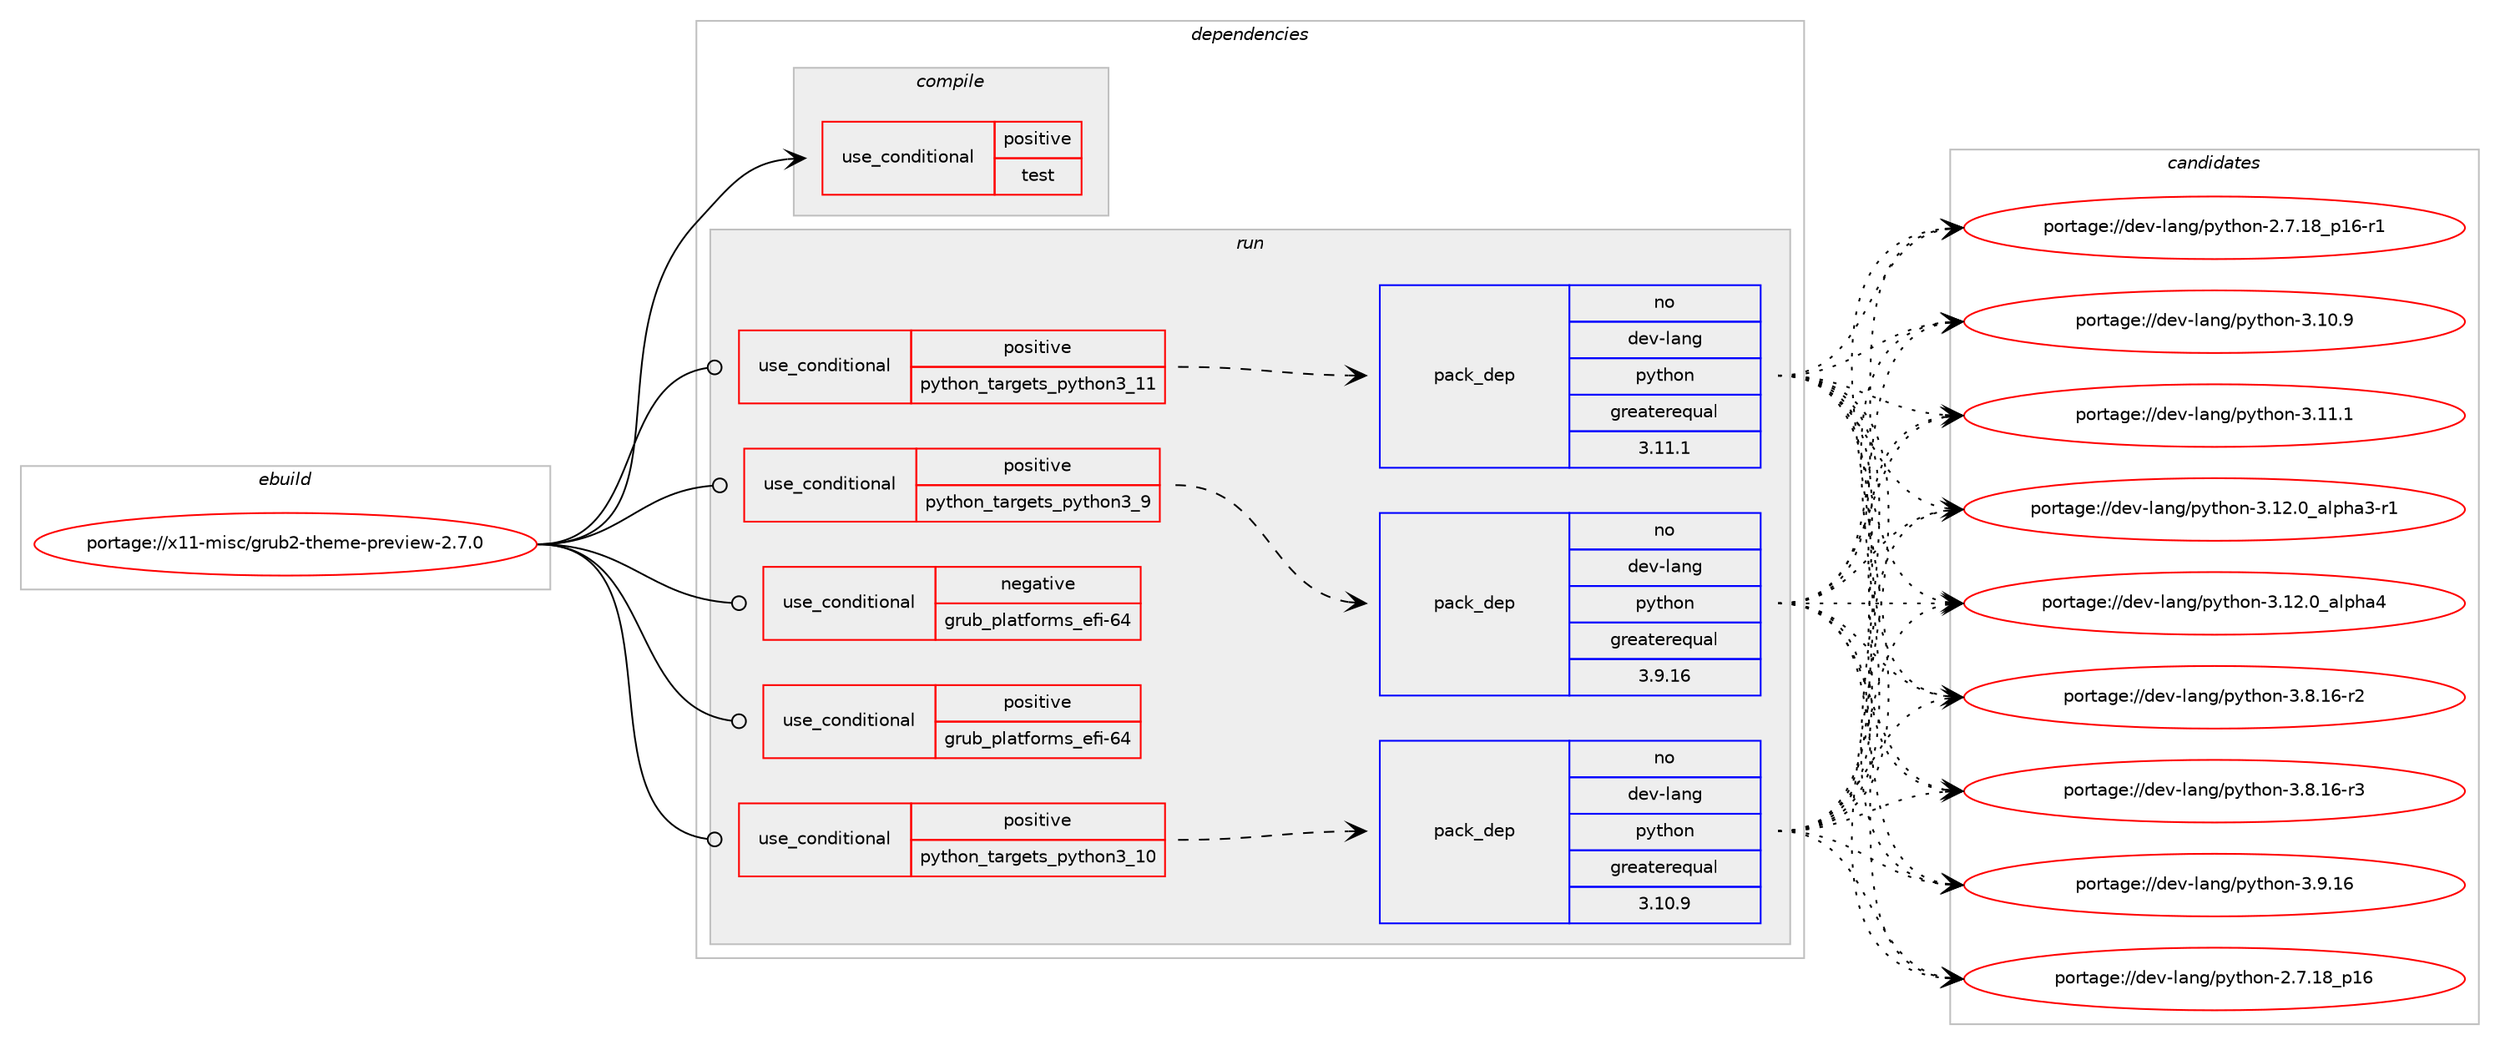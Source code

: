 digraph prolog {

# *************
# Graph options
# *************

newrank=true;
concentrate=true;
compound=true;
graph [rankdir=LR,fontname=Helvetica,fontsize=10,ranksep=1.5];#, ranksep=2.5, nodesep=0.2];
edge  [arrowhead=vee];
node  [fontname=Helvetica,fontsize=10];

# **********
# The ebuild
# **********

subgraph cluster_leftcol {
color=gray;
rank=same;
label=<<i>ebuild</i>>;
id [label="portage://x11-misc/grub2-theme-preview-2.7.0", color=red, width=4, href="../x11-misc/grub2-theme-preview-2.7.0.svg"];
}

# ****************
# The dependencies
# ****************

subgraph cluster_midcol {
color=gray;
label=<<i>dependencies</i>>;
subgraph cluster_compile {
fillcolor="#eeeeee";
style=filled;
label=<<i>compile</i>>;
subgraph cond5839 {
dependency9339 [label=<<TABLE BORDER="0" CELLBORDER="1" CELLSPACING="0" CELLPADDING="4"><TR><TD ROWSPAN="3" CELLPADDING="10">use_conditional</TD></TR><TR><TD>positive</TD></TR><TR><TD>test</TD></TR></TABLE>>, shape=none, color=red];
# *** BEGIN UNKNOWN DEPENDENCY TYPE (TODO) ***
# dependency9339 -> package_dependency(portage://x11-misc/grub2-theme-preview-2.7.0,install,no,dev-python,parameterized,none,[,,],[],[use(optenable(python_targets_python3_9),negative),use(optenable(python_targets_python3_10),negative),use(optenable(python_targets_python3_11),negative)])
# *** END UNKNOWN DEPENDENCY TYPE (TODO) ***

}
id:e -> dependency9339:w [weight=20,style="solid",arrowhead="vee"];
}
subgraph cluster_compileandrun {
fillcolor="#eeeeee";
style=filled;
label=<<i>compile and run</i>>;
}
subgraph cluster_run {
fillcolor="#eeeeee";
style=filled;
label=<<i>run</i>>;
subgraph cond5840 {
dependency9340 [label=<<TABLE BORDER="0" CELLBORDER="1" CELLSPACING="0" CELLPADDING="4"><TR><TD ROWSPAN="3" CELLPADDING="10">use_conditional</TD></TR><TR><TD>negative</TD></TR><TR><TD>grub_platforms_efi-64</TD></TR></TABLE>>, shape=none, color=red];
# *** BEGIN UNKNOWN DEPENDENCY TYPE (TODO) ***
# dependency9340 -> package_dependency(portage://x11-misc/grub2-theme-preview-2.7.0,run,no,sys-boot,grub,none,[,,],[slot(2)],[use(enable(grub_platforms_pc),none)])
# *** END UNKNOWN DEPENDENCY TYPE (TODO) ***

}
id:e -> dependency9340:w [weight=20,style="solid",arrowhead="odot"];
subgraph cond5841 {
dependency9341 [label=<<TABLE BORDER="0" CELLBORDER="1" CELLSPACING="0" CELLPADDING="4"><TR><TD ROWSPAN="3" CELLPADDING="10">use_conditional</TD></TR><TR><TD>positive</TD></TR><TR><TD>grub_platforms_efi-64</TD></TR></TABLE>>, shape=none, color=red];
# *** BEGIN UNKNOWN DEPENDENCY TYPE (TODO) ***
# dependency9341 -> package_dependency(portage://x11-misc/grub2-theme-preview-2.7.0,run,no,sys-boot,grub,none,[,,],[slot(2)],[use(enable(grub_platforms_efi-64),none)])
# *** END UNKNOWN DEPENDENCY TYPE (TODO) ***

# *** BEGIN UNKNOWN DEPENDENCY TYPE (TODO) ***
# dependency9341 -> package_dependency(portage://x11-misc/grub2-theme-preview-2.7.0,run,no,sys-firmware,edk2-ovmf,none,[,,],[],[])
# *** END UNKNOWN DEPENDENCY TYPE (TODO) ***

}
id:e -> dependency9341:w [weight=20,style="solid",arrowhead="odot"];
subgraph cond5842 {
dependency9342 [label=<<TABLE BORDER="0" CELLBORDER="1" CELLSPACING="0" CELLPADDING="4"><TR><TD ROWSPAN="3" CELLPADDING="10">use_conditional</TD></TR><TR><TD>positive</TD></TR><TR><TD>python_targets_python3_10</TD></TR></TABLE>>, shape=none, color=red];
subgraph pack3381 {
dependency9343 [label=<<TABLE BORDER="0" CELLBORDER="1" CELLSPACING="0" CELLPADDING="4" WIDTH="220"><TR><TD ROWSPAN="6" CELLPADDING="30">pack_dep</TD></TR><TR><TD WIDTH="110">no</TD></TR><TR><TD>dev-lang</TD></TR><TR><TD>python</TD></TR><TR><TD>greaterequal</TD></TR><TR><TD>3.10.9</TD></TR></TABLE>>, shape=none, color=blue];
}
dependency9342:e -> dependency9343:w [weight=20,style="dashed",arrowhead="vee"];
}
id:e -> dependency9342:w [weight=20,style="solid",arrowhead="odot"];
subgraph cond5843 {
dependency9344 [label=<<TABLE BORDER="0" CELLBORDER="1" CELLSPACING="0" CELLPADDING="4"><TR><TD ROWSPAN="3" CELLPADDING="10">use_conditional</TD></TR><TR><TD>positive</TD></TR><TR><TD>python_targets_python3_11</TD></TR></TABLE>>, shape=none, color=red];
subgraph pack3382 {
dependency9345 [label=<<TABLE BORDER="0" CELLBORDER="1" CELLSPACING="0" CELLPADDING="4" WIDTH="220"><TR><TD ROWSPAN="6" CELLPADDING="30">pack_dep</TD></TR><TR><TD WIDTH="110">no</TD></TR><TR><TD>dev-lang</TD></TR><TR><TD>python</TD></TR><TR><TD>greaterequal</TD></TR><TR><TD>3.11.1</TD></TR></TABLE>>, shape=none, color=blue];
}
dependency9344:e -> dependency9345:w [weight=20,style="dashed",arrowhead="vee"];
}
id:e -> dependency9344:w [weight=20,style="solid",arrowhead="odot"];
subgraph cond5844 {
dependency9346 [label=<<TABLE BORDER="0" CELLBORDER="1" CELLSPACING="0" CELLPADDING="4"><TR><TD ROWSPAN="3" CELLPADDING="10">use_conditional</TD></TR><TR><TD>positive</TD></TR><TR><TD>python_targets_python3_9</TD></TR></TABLE>>, shape=none, color=red];
subgraph pack3383 {
dependency9347 [label=<<TABLE BORDER="0" CELLBORDER="1" CELLSPACING="0" CELLPADDING="4" WIDTH="220"><TR><TD ROWSPAN="6" CELLPADDING="30">pack_dep</TD></TR><TR><TD WIDTH="110">no</TD></TR><TR><TD>dev-lang</TD></TR><TR><TD>python</TD></TR><TR><TD>greaterequal</TD></TR><TR><TD>3.9.16</TD></TR></TABLE>>, shape=none, color=blue];
}
dependency9346:e -> dependency9347:w [weight=20,style="dashed",arrowhead="vee"];
}
id:e -> dependency9346:w [weight=20,style="solid",arrowhead="odot"];
# *** BEGIN UNKNOWN DEPENDENCY TYPE (TODO) ***
# id -> package_dependency(portage://x11-misc/grub2-theme-preview-2.7.0,run,no,app-emulation,qemu,none,[,,],[],[])
# *** END UNKNOWN DEPENDENCY TYPE (TODO) ***

# *** BEGIN UNKNOWN DEPENDENCY TYPE (TODO) ***
# id -> package_dependency(portage://x11-misc/grub2-theme-preview-2.7.0,run,no,dev-libs,libisoburn,none,[,,],[],[])
# *** END UNKNOWN DEPENDENCY TYPE (TODO) ***

# *** BEGIN UNKNOWN DEPENDENCY TYPE (TODO) ***
# id -> package_dependency(portage://x11-misc/grub2-theme-preview-2.7.0,run,no,sys-fs,mtools,none,[,,],[],[])
# *** END UNKNOWN DEPENDENCY TYPE (TODO) ***

}
}

# **************
# The candidates
# **************

subgraph cluster_choices {
rank=same;
color=gray;
label=<<i>candidates</i>>;

subgraph choice3381 {
color=black;
nodesep=1;
choice10010111845108971101034711212111610411111045504655464956951124954 [label="portage://dev-lang/python-2.7.18_p16", color=red, width=4,href="../dev-lang/python-2.7.18_p16.svg"];
choice100101118451089711010347112121116104111110455046554649569511249544511449 [label="portage://dev-lang/python-2.7.18_p16-r1", color=red, width=4,href="../dev-lang/python-2.7.18_p16-r1.svg"];
choice10010111845108971101034711212111610411111045514649484657 [label="portage://dev-lang/python-3.10.9", color=red, width=4,href="../dev-lang/python-3.10.9.svg"];
choice10010111845108971101034711212111610411111045514649494649 [label="portage://dev-lang/python-3.11.1", color=red, width=4,href="../dev-lang/python-3.11.1.svg"];
choice10010111845108971101034711212111610411111045514649504648959710811210497514511449 [label="portage://dev-lang/python-3.12.0_alpha3-r1", color=red, width=4,href="../dev-lang/python-3.12.0_alpha3-r1.svg"];
choice1001011184510897110103471121211161041111104551464950464895971081121049752 [label="portage://dev-lang/python-3.12.0_alpha4", color=red, width=4,href="../dev-lang/python-3.12.0_alpha4.svg"];
choice100101118451089711010347112121116104111110455146564649544511450 [label="portage://dev-lang/python-3.8.16-r2", color=red, width=4,href="../dev-lang/python-3.8.16-r2.svg"];
choice100101118451089711010347112121116104111110455146564649544511451 [label="portage://dev-lang/python-3.8.16-r3", color=red, width=4,href="../dev-lang/python-3.8.16-r3.svg"];
choice10010111845108971101034711212111610411111045514657464954 [label="portage://dev-lang/python-3.9.16", color=red, width=4,href="../dev-lang/python-3.9.16.svg"];
dependency9343:e -> choice10010111845108971101034711212111610411111045504655464956951124954:w [style=dotted,weight="100"];
dependency9343:e -> choice100101118451089711010347112121116104111110455046554649569511249544511449:w [style=dotted,weight="100"];
dependency9343:e -> choice10010111845108971101034711212111610411111045514649484657:w [style=dotted,weight="100"];
dependency9343:e -> choice10010111845108971101034711212111610411111045514649494649:w [style=dotted,weight="100"];
dependency9343:e -> choice10010111845108971101034711212111610411111045514649504648959710811210497514511449:w [style=dotted,weight="100"];
dependency9343:e -> choice1001011184510897110103471121211161041111104551464950464895971081121049752:w [style=dotted,weight="100"];
dependency9343:e -> choice100101118451089711010347112121116104111110455146564649544511450:w [style=dotted,weight="100"];
dependency9343:e -> choice100101118451089711010347112121116104111110455146564649544511451:w [style=dotted,weight="100"];
dependency9343:e -> choice10010111845108971101034711212111610411111045514657464954:w [style=dotted,weight="100"];
}
subgraph choice3382 {
color=black;
nodesep=1;
choice10010111845108971101034711212111610411111045504655464956951124954 [label="portage://dev-lang/python-2.7.18_p16", color=red, width=4,href="../dev-lang/python-2.7.18_p16.svg"];
choice100101118451089711010347112121116104111110455046554649569511249544511449 [label="portage://dev-lang/python-2.7.18_p16-r1", color=red, width=4,href="../dev-lang/python-2.7.18_p16-r1.svg"];
choice10010111845108971101034711212111610411111045514649484657 [label="portage://dev-lang/python-3.10.9", color=red, width=4,href="../dev-lang/python-3.10.9.svg"];
choice10010111845108971101034711212111610411111045514649494649 [label="portage://dev-lang/python-3.11.1", color=red, width=4,href="../dev-lang/python-3.11.1.svg"];
choice10010111845108971101034711212111610411111045514649504648959710811210497514511449 [label="portage://dev-lang/python-3.12.0_alpha3-r1", color=red, width=4,href="../dev-lang/python-3.12.0_alpha3-r1.svg"];
choice1001011184510897110103471121211161041111104551464950464895971081121049752 [label="portage://dev-lang/python-3.12.0_alpha4", color=red, width=4,href="../dev-lang/python-3.12.0_alpha4.svg"];
choice100101118451089711010347112121116104111110455146564649544511450 [label="portage://dev-lang/python-3.8.16-r2", color=red, width=4,href="../dev-lang/python-3.8.16-r2.svg"];
choice100101118451089711010347112121116104111110455146564649544511451 [label="portage://dev-lang/python-3.8.16-r3", color=red, width=4,href="../dev-lang/python-3.8.16-r3.svg"];
choice10010111845108971101034711212111610411111045514657464954 [label="portage://dev-lang/python-3.9.16", color=red, width=4,href="../dev-lang/python-3.9.16.svg"];
dependency9345:e -> choice10010111845108971101034711212111610411111045504655464956951124954:w [style=dotted,weight="100"];
dependency9345:e -> choice100101118451089711010347112121116104111110455046554649569511249544511449:w [style=dotted,weight="100"];
dependency9345:e -> choice10010111845108971101034711212111610411111045514649484657:w [style=dotted,weight="100"];
dependency9345:e -> choice10010111845108971101034711212111610411111045514649494649:w [style=dotted,weight="100"];
dependency9345:e -> choice10010111845108971101034711212111610411111045514649504648959710811210497514511449:w [style=dotted,weight="100"];
dependency9345:e -> choice1001011184510897110103471121211161041111104551464950464895971081121049752:w [style=dotted,weight="100"];
dependency9345:e -> choice100101118451089711010347112121116104111110455146564649544511450:w [style=dotted,weight="100"];
dependency9345:e -> choice100101118451089711010347112121116104111110455146564649544511451:w [style=dotted,weight="100"];
dependency9345:e -> choice10010111845108971101034711212111610411111045514657464954:w [style=dotted,weight="100"];
}
subgraph choice3383 {
color=black;
nodesep=1;
choice10010111845108971101034711212111610411111045504655464956951124954 [label="portage://dev-lang/python-2.7.18_p16", color=red, width=4,href="../dev-lang/python-2.7.18_p16.svg"];
choice100101118451089711010347112121116104111110455046554649569511249544511449 [label="portage://dev-lang/python-2.7.18_p16-r1", color=red, width=4,href="../dev-lang/python-2.7.18_p16-r1.svg"];
choice10010111845108971101034711212111610411111045514649484657 [label="portage://dev-lang/python-3.10.9", color=red, width=4,href="../dev-lang/python-3.10.9.svg"];
choice10010111845108971101034711212111610411111045514649494649 [label="portage://dev-lang/python-3.11.1", color=red, width=4,href="../dev-lang/python-3.11.1.svg"];
choice10010111845108971101034711212111610411111045514649504648959710811210497514511449 [label="portage://dev-lang/python-3.12.0_alpha3-r1", color=red, width=4,href="../dev-lang/python-3.12.0_alpha3-r1.svg"];
choice1001011184510897110103471121211161041111104551464950464895971081121049752 [label="portage://dev-lang/python-3.12.0_alpha4", color=red, width=4,href="../dev-lang/python-3.12.0_alpha4.svg"];
choice100101118451089711010347112121116104111110455146564649544511450 [label="portage://dev-lang/python-3.8.16-r2", color=red, width=4,href="../dev-lang/python-3.8.16-r2.svg"];
choice100101118451089711010347112121116104111110455146564649544511451 [label="portage://dev-lang/python-3.8.16-r3", color=red, width=4,href="../dev-lang/python-3.8.16-r3.svg"];
choice10010111845108971101034711212111610411111045514657464954 [label="portage://dev-lang/python-3.9.16", color=red, width=4,href="../dev-lang/python-3.9.16.svg"];
dependency9347:e -> choice10010111845108971101034711212111610411111045504655464956951124954:w [style=dotted,weight="100"];
dependency9347:e -> choice100101118451089711010347112121116104111110455046554649569511249544511449:w [style=dotted,weight="100"];
dependency9347:e -> choice10010111845108971101034711212111610411111045514649484657:w [style=dotted,weight="100"];
dependency9347:e -> choice10010111845108971101034711212111610411111045514649494649:w [style=dotted,weight="100"];
dependency9347:e -> choice10010111845108971101034711212111610411111045514649504648959710811210497514511449:w [style=dotted,weight="100"];
dependency9347:e -> choice1001011184510897110103471121211161041111104551464950464895971081121049752:w [style=dotted,weight="100"];
dependency9347:e -> choice100101118451089711010347112121116104111110455146564649544511450:w [style=dotted,weight="100"];
dependency9347:e -> choice100101118451089711010347112121116104111110455146564649544511451:w [style=dotted,weight="100"];
dependency9347:e -> choice10010111845108971101034711212111610411111045514657464954:w [style=dotted,weight="100"];
}
}

}
